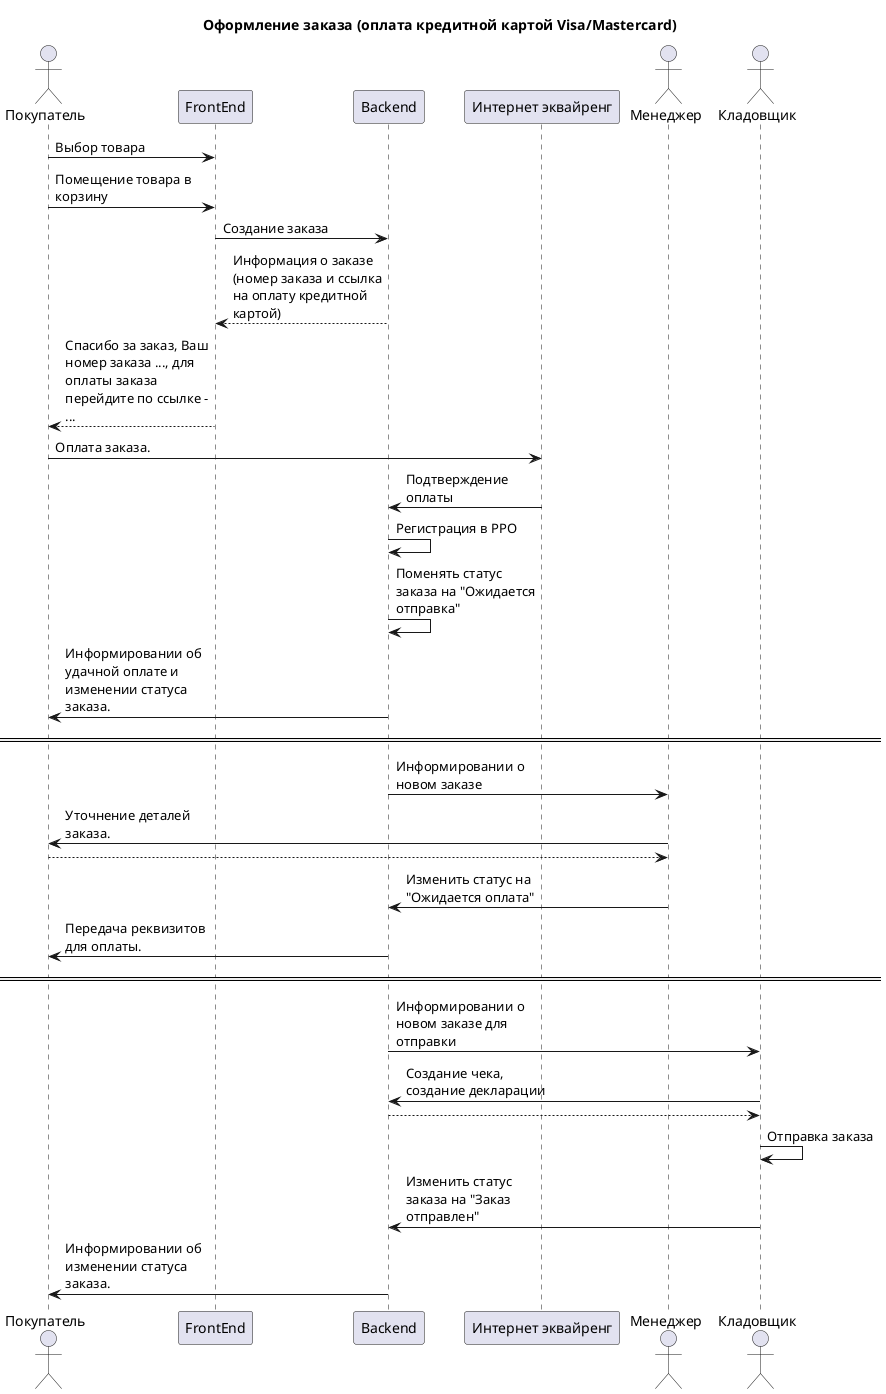 @startuml
title Оформление заказа (оплата кредитной картой Visa/Mastercard)
skinparam maxmessagesize 150

actor Покупатель as User
participant "FrontEnd" as FrontEnd
participant "Backend" as Backend
participant "Интернет эквайренг" as PayService
actor Менеджер as Manager
actor Кладовщик as StockMan

User -> FrontEnd: Выбор товара
User -> FrontEnd: Помещение товара в корзину
FrontEnd -> Backend: Создание заказа
Backend --> FrontEnd: Информация о заказе (номер заказа и ссылка на оплату кредитной картой)
FrontEnd --> User: Спасибо за заказ, Ваш номер заказа ..., для оплаты заказа перейдите по ссылке - ...
User -> PayService: Оплата заказа.
PayService -> Backend: Подтверждение оплаты
Backend -> Backend: Регистрация в РРО
Backend -> Backend: Поменять статус заказа на "Ожидается отправка"
Backend -> User: Информировании об удачной оплате и изменении статуса заказа.

==  ==
Backend -> Manager: Информировании о новом заказе
Manager -> User: Уточнение деталей заказа.
User --> Manager:
Manager -> Backend: Изменить статус на "Ожидается оплата"
Backend -> User: Передача реквизитов для оплаты.

==  ==
Backend -> StockMan: Информировании о новом заказе для отправки
StockMan -> Backend: Создание чека, создание декларации
Backend --> StockMan:
StockMan -> StockMan: Отправка заказа
StockMan -> Backend: Изменить статус заказа на "Заказ отправлен"
Backend -> User: Информировании об изменении статуса заказа.


@enduml